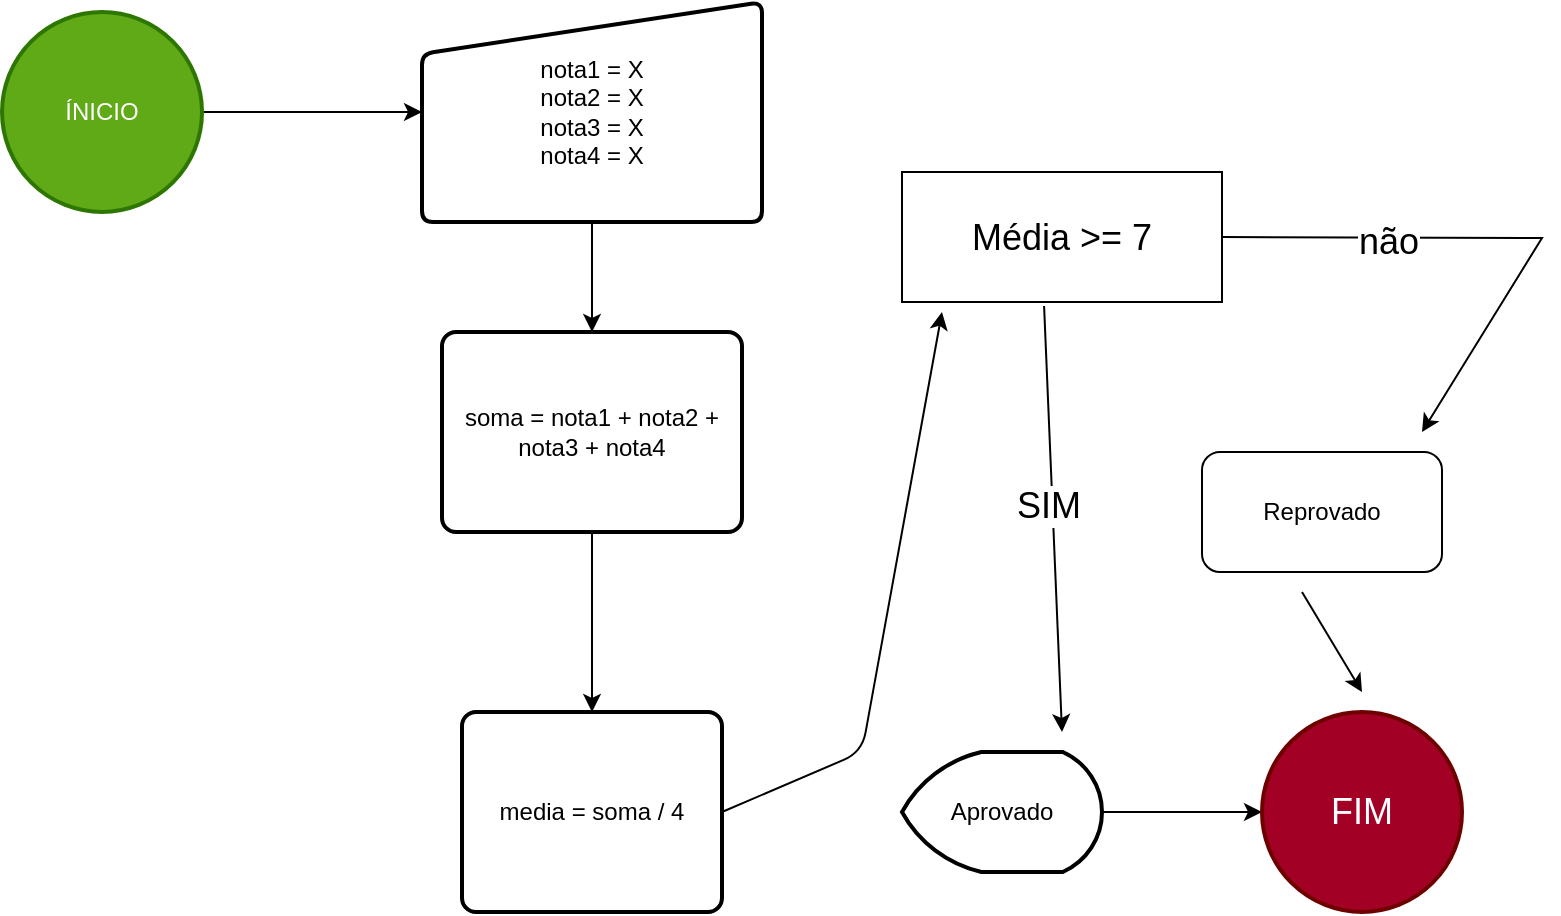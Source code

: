 <mxfile version="22.1.5" type="device">
  <diagram id="ICZM-pQt48xGWOXCjLxJ" name="Page-1">
    <mxGraphModel dx="1674" dy="790" grid="1" gridSize="10" guides="1" tooltips="1" connect="1" arrows="1" fold="1" page="1" pageScale="1" pageWidth="850" pageHeight="1100" math="0" shadow="0">
      <root>
        <mxCell id="0" />
        <mxCell id="1" parent="0" />
        <mxCell id="4" style="edgeStyle=none;html=1;entryX=0;entryY=0.5;entryDx=0;entryDy=0;" parent="1" source="2" target="3" edge="1">
          <mxGeometry relative="1" as="geometry" />
        </mxCell>
        <mxCell id="2" value="ÍNICIO" style="strokeWidth=2;html=1;shape=mxgraph.flowchart.start_2;whiteSpace=wrap;fillColor=#60a917;fontColor=#ffffff;strokeColor=#2D7600;" parent="1" vertex="1">
          <mxGeometry x="70" y="40" width="100" height="100" as="geometry" />
        </mxCell>
        <mxCell id="7" style="edgeStyle=none;html=1;entryX=0.5;entryY=0;entryDx=0;entryDy=0;" parent="1" source="3" target="6" edge="1">
          <mxGeometry relative="1" as="geometry" />
        </mxCell>
        <mxCell id="3" value="nota1 = X&lt;br&gt;nota2 = X&lt;br&gt;nota3 = X&lt;br&gt;nota4 = X" style="html=1;strokeWidth=2;shape=manualInput;whiteSpace=wrap;rounded=1;size=26;arcSize=11;" parent="1" vertex="1">
          <mxGeometry x="280" y="35" width="170" height="110" as="geometry" />
        </mxCell>
        <mxCell id="9" style="edgeStyle=none;html=1;entryX=0.5;entryY=0;entryDx=0;entryDy=0;" parent="1" source="6" target="8" edge="1">
          <mxGeometry relative="1" as="geometry" />
        </mxCell>
        <mxCell id="6" value="soma = nota1 + nota2 + nota3 + nota4" style="rounded=1;whiteSpace=wrap;html=1;absoluteArcSize=1;arcSize=14;strokeWidth=2;" parent="1" vertex="1">
          <mxGeometry x="290" y="200" width="150" height="100" as="geometry" />
        </mxCell>
        <mxCell id="11" style="edgeStyle=none;html=1;exitX=1;exitY=0.5;exitDx=0;exitDy=0;" parent="1" source="8" edge="1">
          <mxGeometry relative="1" as="geometry">
            <mxPoint x="540" y="190" as="targetPoint" />
            <Array as="points">
              <mxPoint x="500" y="410" />
            </Array>
          </mxGeometry>
        </mxCell>
        <mxCell id="8" value="media = soma / 4" style="rounded=1;whiteSpace=wrap;html=1;absoluteArcSize=1;arcSize=14;strokeWidth=2;" parent="1" vertex="1">
          <mxGeometry x="300" y="390" width="130" height="100" as="geometry" />
        </mxCell>
        <mxCell id="13" style="edgeStyle=none;html=1;entryX=0;entryY=0.5;entryDx=0;entryDy=0;entryPerimeter=0;" parent="1" source="10" target="12" edge="1">
          <mxGeometry relative="1" as="geometry" />
        </mxCell>
        <mxCell id="10" value="Aprovado" style="strokeWidth=2;html=1;shape=mxgraph.flowchart.display;whiteSpace=wrap;" parent="1" vertex="1">
          <mxGeometry x="520" y="410" width="100" height="60" as="geometry" />
        </mxCell>
        <mxCell id="12" value="&lt;font style=&quot;font-size: 18px;&quot;&gt;FIM&lt;/font&gt;" style="strokeWidth=2;html=1;shape=mxgraph.flowchart.start_2;whiteSpace=wrap;fillColor=#a20025;fontColor=#ffffff;strokeColor=#6F0000;" parent="1" vertex="1">
          <mxGeometry x="700" y="390" width="100" height="100" as="geometry" />
        </mxCell>
        <mxCell id="apskGwKjNWsECWFI-Ig2-14" value="&lt;font style=&quot;font-size: 18px;&quot;&gt;Média &amp;gt;= 7&lt;/font&gt;" style="rounded=0;whiteSpace=wrap;html=1;" vertex="1" parent="1">
          <mxGeometry x="520" y="120" width="160" height="65" as="geometry" />
        </mxCell>
        <mxCell id="apskGwKjNWsECWFI-Ig2-15" value="" style="endArrow=classic;html=1;rounded=0;exitX=0.444;exitY=1.031;exitDx=0;exitDy=0;exitPerimeter=0;" edge="1" parent="1" source="apskGwKjNWsECWFI-Ig2-14">
          <mxGeometry width="50" height="50" relative="1" as="geometry">
            <mxPoint x="590" y="250" as="sourcePoint" />
            <mxPoint x="600" y="400" as="targetPoint" />
            <Array as="points" />
          </mxGeometry>
        </mxCell>
        <mxCell id="apskGwKjNWsECWFI-Ig2-17" value="&lt;font style=&quot;font-size: 18px;&quot;&gt;SIM&lt;/font&gt;" style="edgeLabel;html=1;align=center;verticalAlign=middle;resizable=0;points=[];" vertex="1" connectable="0" parent="apskGwKjNWsECWFI-Ig2-15">
          <mxGeometry x="-0.062" y="-2" relative="1" as="geometry">
            <mxPoint as="offset" />
          </mxGeometry>
        </mxCell>
        <mxCell id="apskGwKjNWsECWFI-Ig2-16" value="" style="endArrow=classic;html=1;rounded=0;exitX=1;exitY=0.5;exitDx=0;exitDy=0;" edge="1" parent="1" source="apskGwKjNWsECWFI-Ig2-14">
          <mxGeometry width="50" height="50" relative="1" as="geometry">
            <mxPoint x="710" y="360" as="sourcePoint" />
            <mxPoint x="780" y="250" as="targetPoint" />
            <Array as="points">
              <mxPoint x="840" y="153" />
            </Array>
          </mxGeometry>
        </mxCell>
        <mxCell id="apskGwKjNWsECWFI-Ig2-19" value="&lt;font style=&quot;font-size: 18px;&quot;&gt;não&lt;/font&gt;" style="edgeLabel;html=1;align=center;verticalAlign=middle;resizable=0;points=[];" vertex="1" connectable="0" parent="apskGwKjNWsECWFI-Ig2-16">
          <mxGeometry x="-0.397" y="-2" relative="1" as="geometry">
            <mxPoint as="offset" />
          </mxGeometry>
        </mxCell>
        <mxCell id="apskGwKjNWsECWFI-Ig2-18" value="Reprovado" style="rounded=1;whiteSpace=wrap;html=1;" vertex="1" parent="1">
          <mxGeometry x="670" y="260" width="120" height="60" as="geometry" />
        </mxCell>
        <mxCell id="apskGwKjNWsECWFI-Ig2-20" value="" style="endArrow=classic;html=1;rounded=0;" edge="1" parent="1">
          <mxGeometry width="50" height="50" relative="1" as="geometry">
            <mxPoint x="720" y="330" as="sourcePoint" />
            <mxPoint x="750" y="380" as="targetPoint" />
          </mxGeometry>
        </mxCell>
      </root>
    </mxGraphModel>
  </diagram>
</mxfile>
